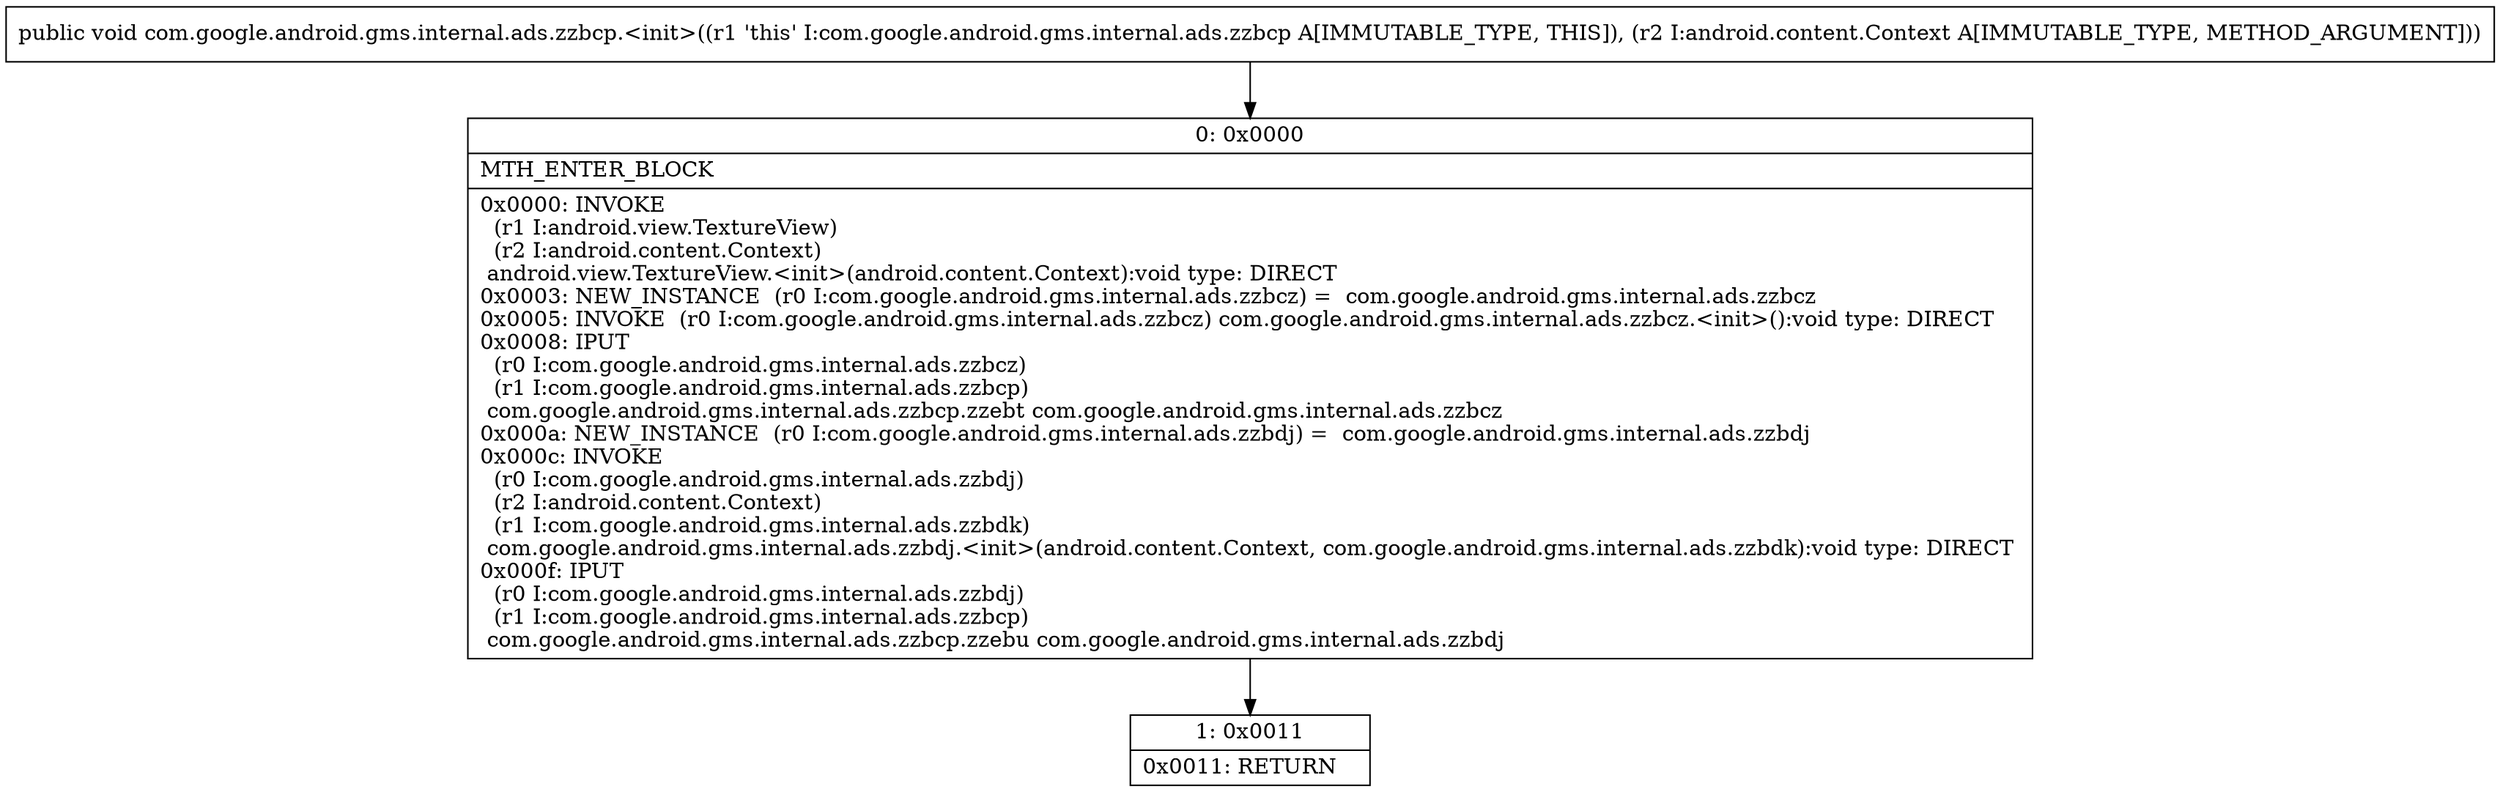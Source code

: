 digraph "CFG forcom.google.android.gms.internal.ads.zzbcp.\<init\>(Landroid\/content\/Context;)V" {
Node_0 [shape=record,label="{0\:\ 0x0000|MTH_ENTER_BLOCK\l|0x0000: INVOKE  \l  (r1 I:android.view.TextureView)\l  (r2 I:android.content.Context)\l android.view.TextureView.\<init\>(android.content.Context):void type: DIRECT \l0x0003: NEW_INSTANCE  (r0 I:com.google.android.gms.internal.ads.zzbcz) =  com.google.android.gms.internal.ads.zzbcz \l0x0005: INVOKE  (r0 I:com.google.android.gms.internal.ads.zzbcz) com.google.android.gms.internal.ads.zzbcz.\<init\>():void type: DIRECT \l0x0008: IPUT  \l  (r0 I:com.google.android.gms.internal.ads.zzbcz)\l  (r1 I:com.google.android.gms.internal.ads.zzbcp)\l com.google.android.gms.internal.ads.zzbcp.zzebt com.google.android.gms.internal.ads.zzbcz \l0x000a: NEW_INSTANCE  (r0 I:com.google.android.gms.internal.ads.zzbdj) =  com.google.android.gms.internal.ads.zzbdj \l0x000c: INVOKE  \l  (r0 I:com.google.android.gms.internal.ads.zzbdj)\l  (r2 I:android.content.Context)\l  (r1 I:com.google.android.gms.internal.ads.zzbdk)\l com.google.android.gms.internal.ads.zzbdj.\<init\>(android.content.Context, com.google.android.gms.internal.ads.zzbdk):void type: DIRECT \l0x000f: IPUT  \l  (r0 I:com.google.android.gms.internal.ads.zzbdj)\l  (r1 I:com.google.android.gms.internal.ads.zzbcp)\l com.google.android.gms.internal.ads.zzbcp.zzebu com.google.android.gms.internal.ads.zzbdj \l}"];
Node_1 [shape=record,label="{1\:\ 0x0011|0x0011: RETURN   \l}"];
MethodNode[shape=record,label="{public void com.google.android.gms.internal.ads.zzbcp.\<init\>((r1 'this' I:com.google.android.gms.internal.ads.zzbcp A[IMMUTABLE_TYPE, THIS]), (r2 I:android.content.Context A[IMMUTABLE_TYPE, METHOD_ARGUMENT])) }"];
MethodNode -> Node_0;
Node_0 -> Node_1;
}

